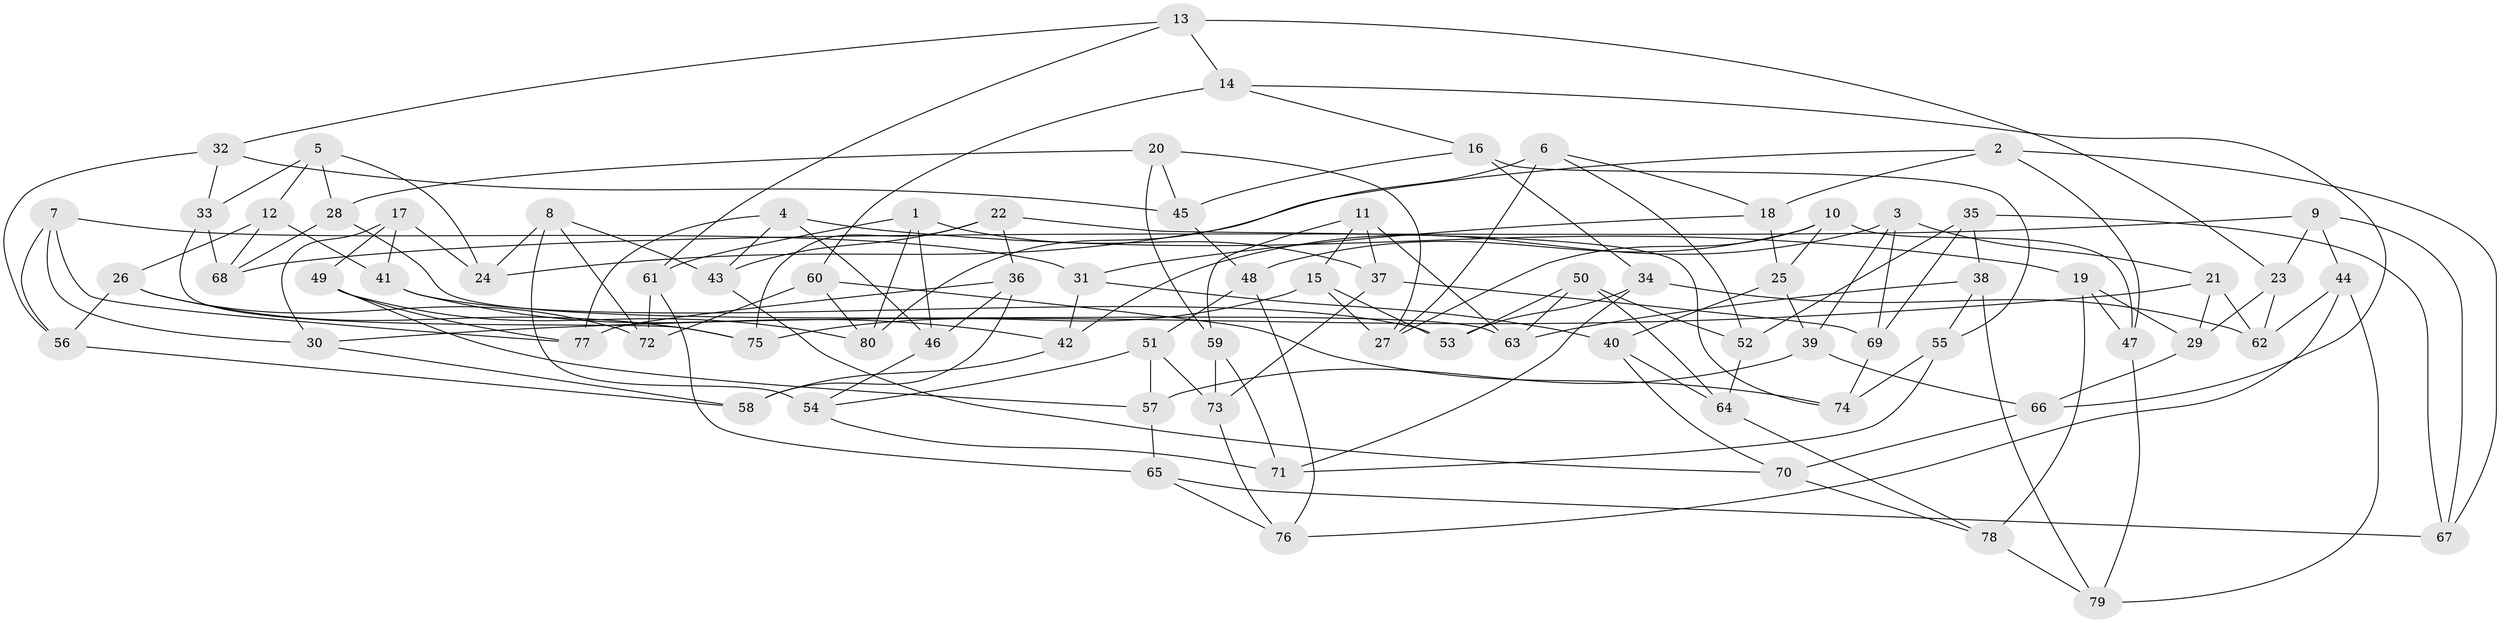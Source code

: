// Generated by graph-tools (version 1.1) at 2025/16/03/09/25 04:16:20]
// undirected, 80 vertices, 160 edges
graph export_dot {
graph [start="1"]
  node [color=gray90,style=filled];
  1;
  2;
  3;
  4;
  5;
  6;
  7;
  8;
  9;
  10;
  11;
  12;
  13;
  14;
  15;
  16;
  17;
  18;
  19;
  20;
  21;
  22;
  23;
  24;
  25;
  26;
  27;
  28;
  29;
  30;
  31;
  32;
  33;
  34;
  35;
  36;
  37;
  38;
  39;
  40;
  41;
  42;
  43;
  44;
  45;
  46;
  47;
  48;
  49;
  50;
  51;
  52;
  53;
  54;
  55;
  56;
  57;
  58;
  59;
  60;
  61;
  62;
  63;
  64;
  65;
  66;
  67;
  68;
  69;
  70;
  71;
  72;
  73;
  74;
  75;
  76;
  77;
  78;
  79;
  80;
  1 -- 46;
  1 -- 80;
  1 -- 61;
  1 -- 37;
  2 -- 67;
  2 -- 18;
  2 -- 47;
  2 -- 24;
  3 -- 21;
  3 -- 69;
  3 -- 39;
  3 -- 42;
  4 -- 43;
  4 -- 77;
  4 -- 46;
  4 -- 19;
  5 -- 24;
  5 -- 28;
  5 -- 33;
  5 -- 12;
  6 -- 18;
  6 -- 52;
  6 -- 80;
  6 -- 27;
  7 -- 56;
  7 -- 30;
  7 -- 31;
  7 -- 77;
  8 -- 54;
  8 -- 24;
  8 -- 43;
  8 -- 72;
  9 -- 68;
  9 -- 23;
  9 -- 67;
  9 -- 44;
  10 -- 27;
  10 -- 47;
  10 -- 25;
  10 -- 48;
  11 -- 59;
  11 -- 37;
  11 -- 63;
  11 -- 15;
  12 -- 68;
  12 -- 26;
  12 -- 41;
  13 -- 32;
  13 -- 61;
  13 -- 14;
  13 -- 23;
  14 -- 60;
  14 -- 66;
  14 -- 16;
  15 -- 27;
  15 -- 53;
  15 -- 75;
  16 -- 45;
  16 -- 55;
  16 -- 34;
  17 -- 30;
  17 -- 24;
  17 -- 41;
  17 -- 49;
  18 -- 31;
  18 -- 25;
  19 -- 29;
  19 -- 47;
  19 -- 78;
  20 -- 59;
  20 -- 27;
  20 -- 28;
  20 -- 45;
  21 -- 62;
  21 -- 30;
  21 -- 29;
  22 -- 75;
  22 -- 36;
  22 -- 43;
  22 -- 74;
  23 -- 29;
  23 -- 62;
  25 -- 39;
  25 -- 40;
  26 -- 75;
  26 -- 56;
  26 -- 72;
  28 -- 68;
  28 -- 63;
  29 -- 66;
  30 -- 58;
  31 -- 42;
  31 -- 40;
  32 -- 56;
  32 -- 33;
  32 -- 45;
  33 -- 75;
  33 -- 68;
  34 -- 71;
  34 -- 62;
  34 -- 53;
  35 -- 67;
  35 -- 52;
  35 -- 38;
  35 -- 69;
  36 -- 46;
  36 -- 58;
  36 -- 77;
  37 -- 69;
  37 -- 73;
  38 -- 55;
  38 -- 63;
  38 -- 79;
  39 -- 66;
  39 -- 57;
  40 -- 64;
  40 -- 70;
  41 -- 42;
  41 -- 53;
  42 -- 58;
  43 -- 70;
  44 -- 62;
  44 -- 76;
  44 -- 79;
  45 -- 48;
  46 -- 54;
  47 -- 79;
  48 -- 76;
  48 -- 51;
  49 -- 57;
  49 -- 80;
  49 -- 77;
  50 -- 53;
  50 -- 63;
  50 -- 64;
  50 -- 52;
  51 -- 73;
  51 -- 57;
  51 -- 54;
  52 -- 64;
  54 -- 71;
  55 -- 71;
  55 -- 74;
  56 -- 58;
  57 -- 65;
  59 -- 73;
  59 -- 71;
  60 -- 74;
  60 -- 80;
  60 -- 72;
  61 -- 65;
  61 -- 72;
  64 -- 78;
  65 -- 67;
  65 -- 76;
  66 -- 70;
  69 -- 74;
  70 -- 78;
  73 -- 76;
  78 -- 79;
}
